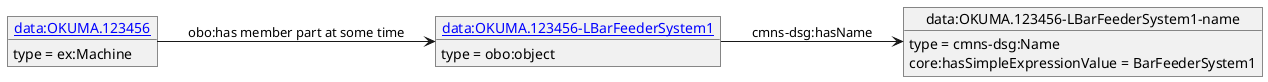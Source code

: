 @startuml
skinparam linetype polyline
left to right direction
object "[[./OKUMA.123456-LBarFeederSystem1.html data:OKUMA.123456-LBarFeederSystem1]]" as o1 {
 type = obo:object
 }
object "data:OKUMA.123456-LBarFeederSystem1-name" as o2 {
 type = cmns-dsg:Name
 }
object "[[./OKUMA.123456.html data:OKUMA.123456]]" as o3 {
 type = ex:Machine
 }
o1 --> o2 : cmns-dsg:hasName
o2 : core:hasSimpleExpressionValue = BarFeederSystem1
o3 --> o1 : obo:has member part at some time
@enduml
